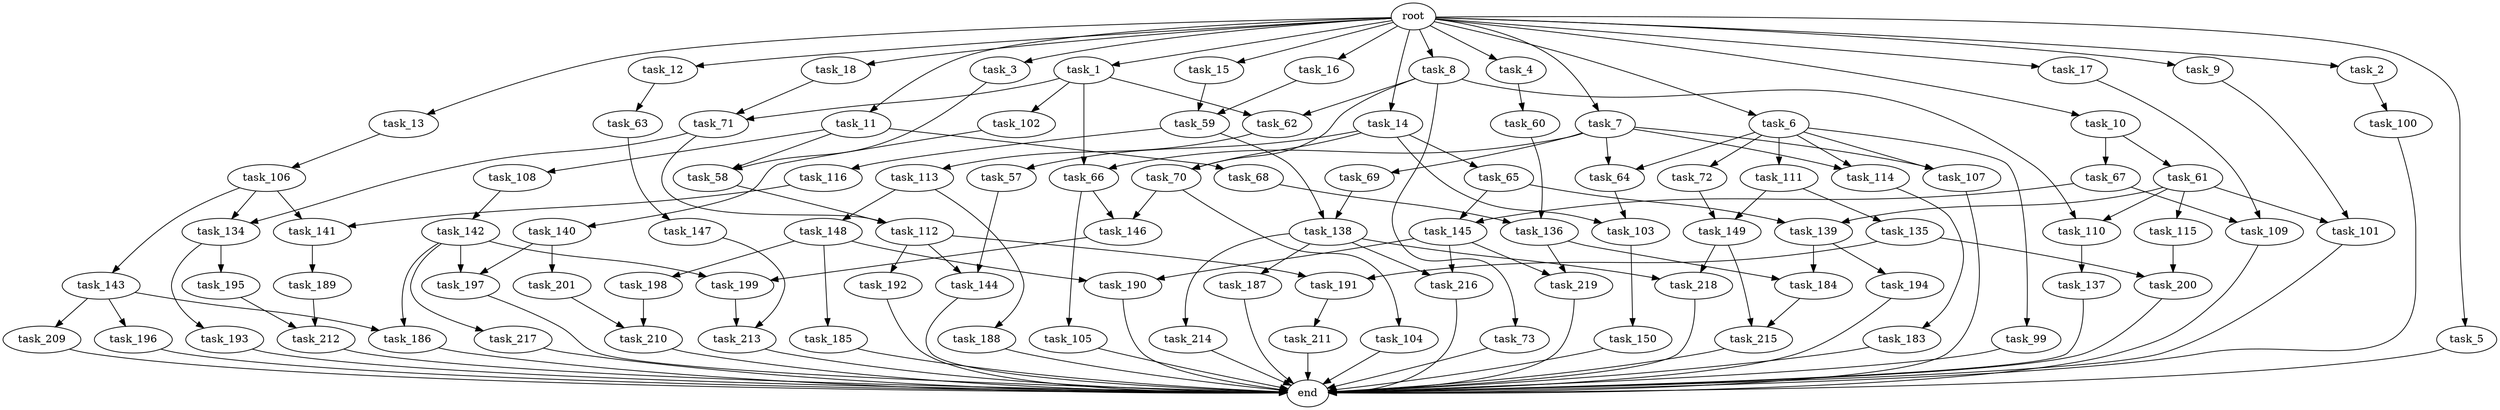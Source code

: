 digraph G {
  task_116 [size="309237645312.000000"];
  task_105 [size="214748364800.000000"];
  task_140 [size="309237645312.000000"];
  task_15 [size="1024.000000"];
  task_102 [size="214748364800.000000"];
  task_136 [size="773094113280.000000"];
  task_212 [size="1116691496960.000000"];
  task_184 [size="558345748480.000000"];
  task_143 [size="137438953472.000000"];
  task_138 [size="523986010112.000000"];
  task_191 [size="1245540515840.000000"];
  task_7 [size="1024.000000"];
  task_104 [size="137438953472.000000"];
  task_57 [size="858993459200.000000"];
  task_214 [size="34359738368.000000"];
  task_106 [size="549755813888.000000"];
  task_196 [size="858993459200.000000"];
  task_9 [size="1024.000000"];
  task_199 [size="1391569403904.000000"];
  task_135 [size="34359738368.000000"];
  task_216 [size="584115552256.000000"];
  task_112 [size="584115552256.000000"];
  task_147 [size="77309411328.000000"];
  task_185 [size="34359738368.000000"];
  task_59 [size="618475290624.000000"];
  task_142 [size="309237645312.000000"];
  task_217 [size="695784701952.000000"];
  task_73 [size="695784701952.000000"];
  task_64 [size="68719476736.000000"];
  task_198 [size="34359738368.000000"];
  task_149 [size="171798691840.000000"];
  task_150 [size="695784701952.000000"];
  task_18 [size="1024.000000"];
  task_188 [size="137438953472.000000"];
  task_63 [size="420906795008.000000"];
  task_68 [size="309237645312.000000"];
  task_134 [size="687194767360.000000"];
  task_115 [size="137438953472.000000"];
  task_58 [size="523986010112.000000"];
  task_190 [size="584115552256.000000"];
  task_61 [size="214748364800.000000"];
  task_109 [size="292057776128.000000"];
  task_145 [size="386547056640.000000"];
  task_1 [size="1024.000000"];
  task_11 [size="1024.000000"];
  task_210 [size="1073741824000.000000"];
  task_201 [size="309237645312.000000"];
  task_189 [size="34359738368.000000"];
  task_186 [size="1554778161152.000000"];
  task_69 [size="34359738368.000000"];
  task_99 [size="34359738368.000000"];
  task_146 [size="352187318272.000000"];
  task_194 [size="137438953472.000000"];
  task_62 [size="910533066752.000000"];
  task_66 [size="249108103168.000000"];
  task_213 [size="498216206336.000000"];
  task_195 [size="309237645312.000000"];
  end [size="0.000000"];
  task_144 [size="910533066752.000000"];
  task_192 [size="695784701952.000000"];
  task_4 [size="1024.000000"];
  task_60 [size="77309411328.000000"];
  task_10 [size="1024.000000"];
  task_193 [size="309237645312.000000"];
  task_8 [size="1024.000000"];
  task_100 [size="77309411328.000000"];
  task_70 [size="1554778161152.000000"];
  task_71 [size="1073741824000.000000"];
  task_137 [size="420906795008.000000"];
  task_67 [size="214748364800.000000"];
  task_14 [size="1024.000000"];
  task_12 [size="1024.000000"];
  task_13 [size="1024.000000"];
  task_108 [size="309237645312.000000"];
  task_3 [size="1024.000000"];
  task_139 [size="446676598784.000000"];
  task_114 [size="68719476736.000000"];
  task_5 [size="1024.000000"];
  task_103 [size="1073741824000.000000"];
  task_113 [size="695784701952.000000"];
  task_6 [size="1024.000000"];
  task_219 [size="970662608896.000000"];
  task_2 [size="1024.000000"];
  task_141 [size="996432412672.000000"];
  task_197 [size="1005022347264.000000"];
  task_183 [size="34359738368.000000"];
  task_107 [size="68719476736.000000"];
  task_72 [size="34359738368.000000"];
  task_211 [size="309237645312.000000"];
  task_65 [size="858993459200.000000"];
  task_17 [size="1024.000000"];
  task_200 [size="627065225216.000000"];
  root [size="0.000000"];
  task_148 [size="137438953472.000000"];
  task_101 [size="171798691840.000000"];
  task_16 [size="1024.000000"];
  task_187 [size="34359738368.000000"];
  task_218 [size="343597383680.000000"];
  task_215 [size="618475290624.000000"];
  task_110 [size="833223655424.000000"];
  task_111 [size="34359738368.000000"];
  task_209 [size="858993459200.000000"];

  task_116 -> task_141 [size="838860800.000000"];
  task_105 -> end [size="1.000000"];
  task_140 -> task_201 [size="301989888.000000"];
  task_140 -> task_197 [size="301989888.000000"];
  task_15 -> task_59 [size="301989888.000000"];
  task_102 -> task_140 [size="301989888.000000"];
  task_136 -> task_184 [size="411041792.000000"];
  task_136 -> task_219 [size="411041792.000000"];
  task_212 -> end [size="1.000000"];
  task_184 -> task_215 [size="301989888.000000"];
  task_143 -> task_196 [size="838860800.000000"];
  task_143 -> task_209 [size="838860800.000000"];
  task_143 -> task_186 [size="838860800.000000"];
  task_138 -> task_214 [size="33554432.000000"];
  task_138 -> task_187 [size="33554432.000000"];
  task_138 -> task_216 [size="33554432.000000"];
  task_138 -> task_218 [size="33554432.000000"];
  task_191 -> task_211 [size="301989888.000000"];
  task_7 -> task_66 [size="33554432.000000"];
  task_7 -> task_114 [size="33554432.000000"];
  task_7 -> task_69 [size="33554432.000000"];
  task_7 -> task_107 [size="33554432.000000"];
  task_7 -> task_64 [size="33554432.000000"];
  task_104 -> end [size="1.000000"];
  task_57 -> task_144 [size="209715200.000000"];
  task_214 -> end [size="1.000000"];
  task_106 -> task_143 [size="134217728.000000"];
  task_106 -> task_141 [size="134217728.000000"];
  task_106 -> task_134 [size="134217728.000000"];
  task_196 -> end [size="1.000000"];
  task_9 -> task_101 [size="33554432.000000"];
  task_199 -> task_213 [size="75497472.000000"];
  task_135 -> task_200 [size="536870912.000000"];
  task_135 -> task_191 [size="536870912.000000"];
  task_216 -> end [size="1.000000"];
  task_112 -> task_144 [size="679477248.000000"];
  task_112 -> task_191 [size="679477248.000000"];
  task_112 -> task_192 [size="679477248.000000"];
  task_147 -> task_213 [size="411041792.000000"];
  task_185 -> end [size="1.000000"];
  task_59 -> task_138 [size="301989888.000000"];
  task_59 -> task_116 [size="301989888.000000"];
  task_142 -> task_199 [size="679477248.000000"];
  task_142 -> task_217 [size="679477248.000000"];
  task_142 -> task_197 [size="679477248.000000"];
  task_142 -> task_186 [size="679477248.000000"];
  task_217 -> end [size="1.000000"];
  task_73 -> end [size="1.000000"];
  task_64 -> task_103 [size="209715200.000000"];
  task_198 -> task_210 [size="209715200.000000"];
  task_149 -> task_215 [size="301989888.000000"];
  task_149 -> task_218 [size="301989888.000000"];
  task_150 -> end [size="1.000000"];
  task_18 -> task_71 [size="838860800.000000"];
  task_188 -> end [size="1.000000"];
  task_63 -> task_147 [size="75497472.000000"];
  task_68 -> task_136 [size="75497472.000000"];
  task_134 -> task_193 [size="301989888.000000"];
  task_134 -> task_195 [size="301989888.000000"];
  task_115 -> task_200 [size="75497472.000000"];
  task_58 -> task_112 [size="33554432.000000"];
  task_190 -> end [size="1.000000"];
  task_61 -> task_110 [size="134217728.000000"];
  task_61 -> task_115 [size="134217728.000000"];
  task_61 -> task_101 [size="134217728.000000"];
  task_61 -> task_139 [size="134217728.000000"];
  task_109 -> end [size="1.000000"];
  task_145 -> task_190 [size="536870912.000000"];
  task_145 -> task_216 [size="536870912.000000"];
  task_145 -> task_219 [size="536870912.000000"];
  task_1 -> task_66 [size="209715200.000000"];
  task_1 -> task_62 [size="209715200.000000"];
  task_1 -> task_102 [size="209715200.000000"];
  task_1 -> task_71 [size="209715200.000000"];
  task_11 -> task_58 [size="301989888.000000"];
  task_11 -> task_108 [size="301989888.000000"];
  task_11 -> task_68 [size="301989888.000000"];
  task_210 -> end [size="1.000000"];
  task_201 -> task_210 [size="838860800.000000"];
  task_189 -> task_212 [size="679477248.000000"];
  task_186 -> end [size="1.000000"];
  task_69 -> task_138 [size="209715200.000000"];
  task_99 -> end [size="1.000000"];
  task_146 -> task_199 [size="679477248.000000"];
  task_194 -> end [size="1.000000"];
  task_62 -> task_113 [size="679477248.000000"];
  task_66 -> task_146 [size="209715200.000000"];
  task_66 -> task_105 [size="209715200.000000"];
  task_213 -> end [size="1.000000"];
  task_195 -> task_212 [size="411041792.000000"];
  task_144 -> end [size="1.000000"];
  task_192 -> end [size="1.000000"];
  task_4 -> task_60 [size="75497472.000000"];
  task_60 -> task_136 [size="679477248.000000"];
  task_10 -> task_67 [size="209715200.000000"];
  task_10 -> task_61 [size="209715200.000000"];
  task_193 -> end [size="1.000000"];
  task_8 -> task_110 [size="679477248.000000"];
  task_8 -> task_73 [size="679477248.000000"];
  task_8 -> task_70 [size="679477248.000000"];
  task_8 -> task_62 [size="679477248.000000"];
  task_100 -> end [size="1.000000"];
  task_70 -> task_146 [size="134217728.000000"];
  task_70 -> task_104 [size="134217728.000000"];
  task_71 -> task_112 [size="536870912.000000"];
  task_71 -> task_134 [size="536870912.000000"];
  task_137 -> end [size="1.000000"];
  task_67 -> task_109 [size="75497472.000000"];
  task_67 -> task_145 [size="75497472.000000"];
  task_14 -> task_65 [size="838860800.000000"];
  task_14 -> task_57 [size="838860800.000000"];
  task_14 -> task_103 [size="838860800.000000"];
  task_14 -> task_70 [size="838860800.000000"];
  task_12 -> task_63 [size="411041792.000000"];
  task_13 -> task_106 [size="536870912.000000"];
  task_108 -> task_142 [size="301989888.000000"];
  task_3 -> task_58 [size="209715200.000000"];
  task_139 -> task_184 [size="134217728.000000"];
  task_139 -> task_194 [size="134217728.000000"];
  task_114 -> task_183 [size="33554432.000000"];
  task_5 -> end [size="1.000000"];
  task_103 -> task_150 [size="679477248.000000"];
  task_113 -> task_148 [size="134217728.000000"];
  task_113 -> task_188 [size="134217728.000000"];
  task_6 -> task_99 [size="33554432.000000"];
  task_6 -> task_64 [size="33554432.000000"];
  task_6 -> task_114 [size="33554432.000000"];
  task_6 -> task_107 [size="33554432.000000"];
  task_6 -> task_72 [size="33554432.000000"];
  task_6 -> task_111 [size="33554432.000000"];
  task_219 -> end [size="1.000000"];
  task_2 -> task_100 [size="75497472.000000"];
  task_141 -> task_189 [size="33554432.000000"];
  task_197 -> end [size="1.000000"];
  task_183 -> end [size="1.000000"];
  task_107 -> end [size="1.000000"];
  task_72 -> task_149 [size="134217728.000000"];
  task_211 -> end [size="1.000000"];
  task_65 -> task_145 [size="301989888.000000"];
  task_65 -> task_139 [size="301989888.000000"];
  task_17 -> task_109 [size="209715200.000000"];
  task_200 -> end [size="1.000000"];
  root -> task_13 [size="1.000000"];
  root -> task_17 [size="1.000000"];
  root -> task_3 [size="1.000000"];
  root -> task_4 [size="1.000000"];
  root -> task_11 [size="1.000000"];
  root -> task_15 [size="1.000000"];
  root -> task_10 [size="1.000000"];
  root -> task_6 [size="1.000000"];
  root -> task_9 [size="1.000000"];
  root -> task_16 [size="1.000000"];
  root -> task_8 [size="1.000000"];
  root -> task_18 [size="1.000000"];
  root -> task_1 [size="1.000000"];
  root -> task_5 [size="1.000000"];
  root -> task_7 [size="1.000000"];
  root -> task_2 [size="1.000000"];
  root -> task_14 [size="1.000000"];
  root -> task_12 [size="1.000000"];
  task_148 -> task_185 [size="33554432.000000"];
  task_148 -> task_190 [size="33554432.000000"];
  task_148 -> task_198 [size="33554432.000000"];
  task_101 -> end [size="1.000000"];
  task_16 -> task_59 [size="301989888.000000"];
  task_187 -> end [size="1.000000"];
  task_218 -> end [size="1.000000"];
  task_215 -> end [size="1.000000"];
  task_110 -> task_137 [size="411041792.000000"];
  task_111 -> task_149 [size="33554432.000000"];
  task_111 -> task_135 [size="33554432.000000"];
  task_209 -> end [size="1.000000"];
}
